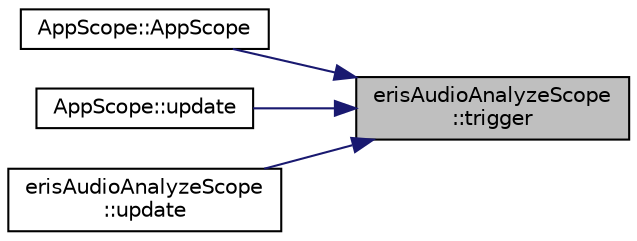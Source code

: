 digraph "erisAudioAnalyzeScope::trigger"
{
 // LATEX_PDF_SIZE
  edge [fontname="Helvetica",fontsize="10",labelfontname="Helvetica",labelfontsize="10"];
  node [fontname="Helvetica",fontsize="10",shape=record];
  rankdir="RL";
  Node1 [label="erisAudioAnalyzeScope\l::trigger",height=0.2,width=0.4,color="black", fillcolor="grey75", style="filled", fontcolor="black",tooltip=" "];
  Node1 -> Node2 [dir="back",color="midnightblue",fontsize="10",style="solid",fontname="Helvetica"];
  Node2 [label="AppScope::AppScope",height=0.2,width=0.4,color="black", fillcolor="white", style="filled",URL="$class_app_scope.html#a963ae83979bbfdfd46c0b1d063406361",tooltip=" "];
  Node1 -> Node3 [dir="back",color="midnightblue",fontsize="10",style="solid",fontname="Helvetica"];
  Node3 [label="AppScope::update",height=0.2,width=0.4,color="black", fillcolor="white", style="filled",URL="$class_app_scope.html#afea80e94624d9ed8ce80c36021000c65",tooltip=" "];
  Node1 -> Node4 [dir="back",color="midnightblue",fontsize="10",style="solid",fontname="Helvetica"];
  Node4 [label="erisAudioAnalyzeScope\l::update",height=0.2,width=0.4,color="black", fillcolor="white", style="filled",URL="$classeris_audio_analyze_scope.html#a5ad41cb377d8c05005ad7e0dce7dbd3d",tooltip=" "];
}
